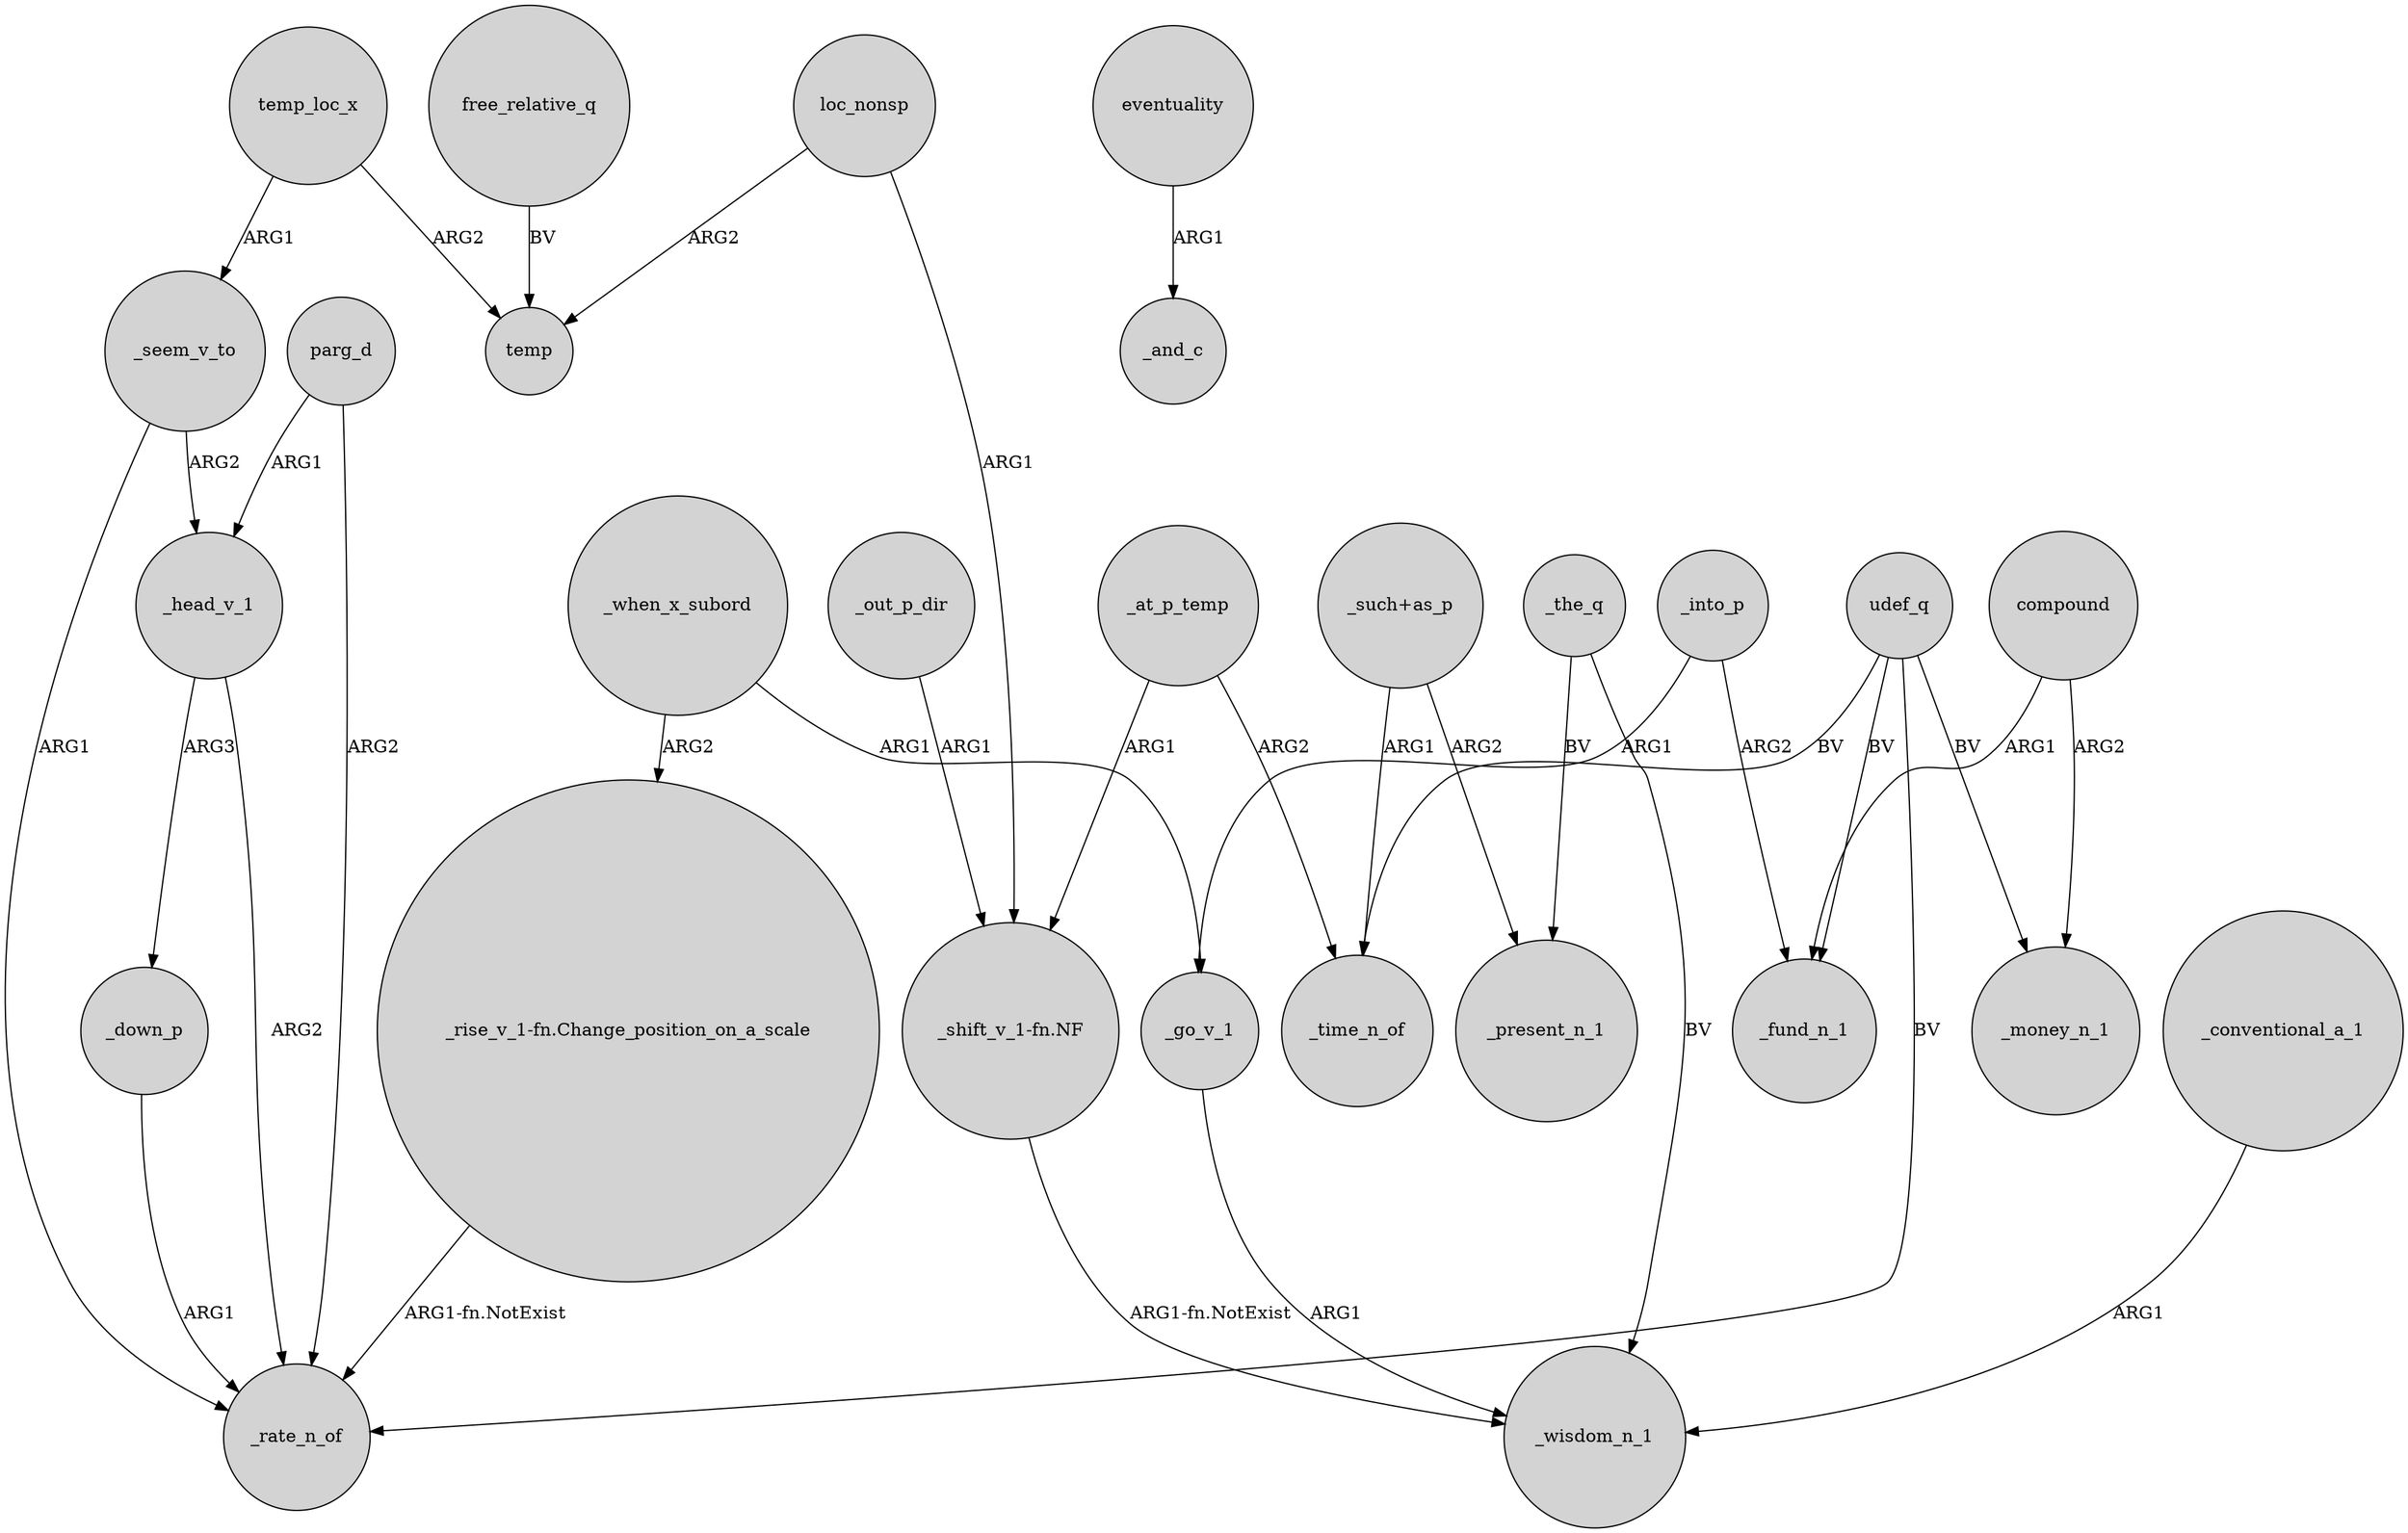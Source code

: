 digraph {
	node [shape=circle style=filled]
	_at_p_temp -> "_shift_v_1-fn.NF" [label=ARG1]
	parg_d -> _head_v_1 [label=ARG1]
	temp_loc_x -> _seem_v_to [label=ARG1]
	udef_q -> _money_n_1 [label=BV]
	_when_x_subord -> "_rise_v_1-fn.Change_position_on_a_scale" [label=ARG2]
	_down_p -> _rate_n_of [label=ARG1]
	_when_x_subord -> _go_v_1 [label=ARG1]
	_seem_v_to -> _rate_n_of [label=ARG1]
	"_rise_v_1-fn.Change_position_on_a_scale" -> _rate_n_of [label="ARG1-fn.NotExist"]
	_at_p_temp -> _time_n_of [label=ARG2]
	udef_q -> _rate_n_of [label=BV]
	_out_p_dir -> "_shift_v_1-fn.NF" [label=ARG1]
	_conventional_a_1 -> _wisdom_n_1 [label=ARG1]
	loc_nonsp -> temp [label=ARG2]
	temp_loc_x -> temp [label=ARG2]
	_into_p -> _fund_n_1 [label=ARG2]
	"_such+as_p" -> _time_n_of [label=ARG1]
	compound -> _money_n_1 [label=ARG2]
	_head_v_1 -> _rate_n_of [label=ARG2]
	_go_v_1 -> _wisdom_n_1 [label=ARG1]
	"_such+as_p" -> _present_n_1 [label=ARG2]
	"_shift_v_1-fn.NF" -> _wisdom_n_1 [label="ARG1-fn.NotExist"]
	udef_q -> _time_n_of [label=BV]
	_the_q -> _present_n_1 [label=BV]
	loc_nonsp -> "_shift_v_1-fn.NF" [label=ARG1]
	udef_q -> _fund_n_1 [label=BV]
	_head_v_1 -> _down_p [label=ARG3]
	_seem_v_to -> _head_v_1 [label=ARG2]
	eventuality -> _and_c [label=ARG1]
	parg_d -> _rate_n_of [label=ARG2]
	_the_q -> _wisdom_n_1 [label=BV]
	free_relative_q -> temp [label=BV]
	_into_p -> _go_v_1 [label=ARG1]
	compound -> _fund_n_1 [label=ARG1]
}
